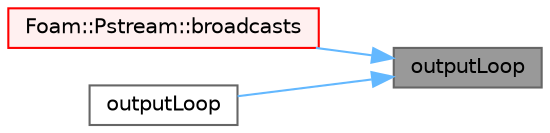 digraph "outputLoop"
{
 // LATEX_PDF_SIZE
  bgcolor="transparent";
  edge [fontname=Helvetica,fontsize=10,labelfontname=Helvetica,labelfontsize=10];
  node [fontname=Helvetica,fontsize=10,shape=box,height=0.2,width=0.4];
  rankdir="RL";
  Node1 [id="Node000001",label="outputLoop",height=0.2,width=0.4,color="gray40", fillcolor="grey60", style="filled", fontcolor="black",tooltip=" "];
  Node1 -> Node2 [id="edge1_Node000001_Node000002",dir="back",color="steelblue1",style="solid",tooltip=" "];
  Node2 [id="Node000002",label="Foam::Pstream::broadcasts",height=0.2,width=0.4,color="red", fillcolor="#FFF0F0", style="filled",URL="$classFoam_1_1Pstream.html#afa7a0d461e6372ade669201afce0e1c3",tooltip=" "];
  Node1 -> Node20 [id="edge2_Node000001_Node000020",dir="back",color="steelblue1",style="solid",tooltip=" "];
  Node20 [id="Node000020",label="outputLoop",height=0.2,width=0.4,color="grey40", fillcolor="white", style="filled",URL="$namespaceFoam_1_1Detail.html#a0f701ae2973c31a2ce64533038db2731",tooltip=" "];
}
